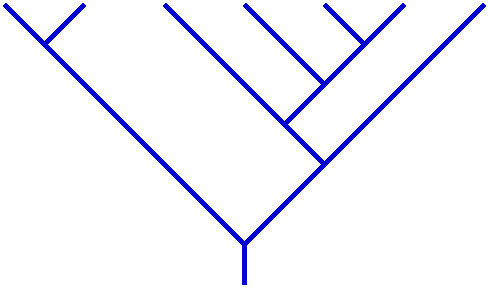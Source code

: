 #FIG 3.2 
Landscape 
Center 
Inches 
Letter   
100.00 
Single 
-2 
1200 2 
2 1 0 3 10 7 50 0 -1 0.000 0 0 -1 0 0 2
        1800 2100 1800 1800
2 1 0 3 10 7 50 0 -1 0.000 0 0 -1 0 0 2
        1800 1800 300 300
2 1 0 3 10 7 50 0 -1 0.000 0 0 -1 0 0 2
        300 300 0 0
2 1 0 3 10 7 50 0 -1 0.000 0 0 -1 0 0 2
        300 300 600 0
2 1 0 3 10 7 50 0 -1 0.000 0 0 -1 0 0 2
        1800 1800 2400 1200
2 1 0 3 10 7 50 0 -1 0.000 0 0 -1 0 0 2
        2400 1200 2100 900
2 1 0 3 10 7 50 0 -1 0.000 0 0 -1 0 0 2
        2100 900 1200 0
2 1 0 3 10 7 50 0 -1 0.000 0 0 -1 0 0 2
        2100 900 2400 600
2 1 0 3 10 7 50 0 -1 0.000 0 0 -1 0 0 2
        2400 600 1800 0
2 1 0 3 10 7 50 0 -1 0.000 0 0 -1 0 0 2
        2400 600 2700 300
2 1 0 3 10 7 50 0 -1 0.000 0 0 -1 0 0 2
        2700 300 2400 0
2 1 0 3 10 7 50 0 -1 0.000 0 0 -1 0 0 2
        2700 300 3000 0
2 1 0 3 10 7 50 0 -1 0.000 0 0 -1 0 0 2
        2400 1200 3600 0
